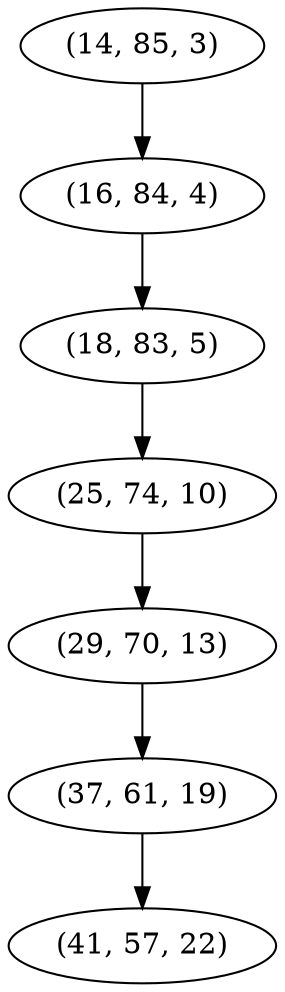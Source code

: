 digraph tree {
    "(14, 85, 3)";
    "(16, 84, 4)";
    "(18, 83, 5)";
    "(25, 74, 10)";
    "(29, 70, 13)";
    "(37, 61, 19)";
    "(41, 57, 22)";
    "(14, 85, 3)" -> "(16, 84, 4)";
    "(16, 84, 4)" -> "(18, 83, 5)";
    "(18, 83, 5)" -> "(25, 74, 10)";
    "(25, 74, 10)" -> "(29, 70, 13)";
    "(29, 70, 13)" -> "(37, 61, 19)";
    "(37, 61, 19)" -> "(41, 57, 22)";
}
